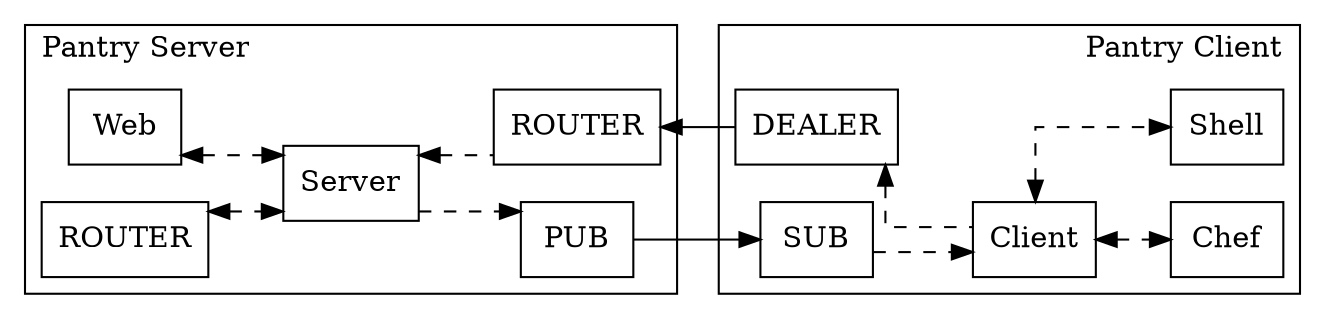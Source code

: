 digraph pantry {
  rankdir = LR;
  color = black;
  splines = ortho;
  node [shape=rectangle];

  subgraph cluster_server {
    label = "Pantry Server";
    labeljust = left;
    edge [style=dashed];

    server     [label="Server"];
    server_web [label="Web"];
    api        [label="ROUTER"];
    publish    [label="PUB"];

    server_dealer [label="ROUTER"];

    server_web -> server [dir=both];
    api        -> server [dir=both];

    server -> publish;
    server -> server_dealer [dir=back];
  }

  subgraph cluster_client {
    label = "Pantry Client";
    labeljust = right;
    edge [style=dashed];

    client        [label="Client"];
    subscribe     [label="SUB"];
    provisioning  [label="Chef"];
    shell         [label="Shell"];

    client_dealer [label="DEALER"];

    client     -> provisioning [dir=both];
    client     -> shell        [dir=both];

    subscribe     -> client;
    client_dealer -> client [dir=back];
  }

  server_dealer -> client_dealer [dir=back];
  publish       -> subscribe;
}
